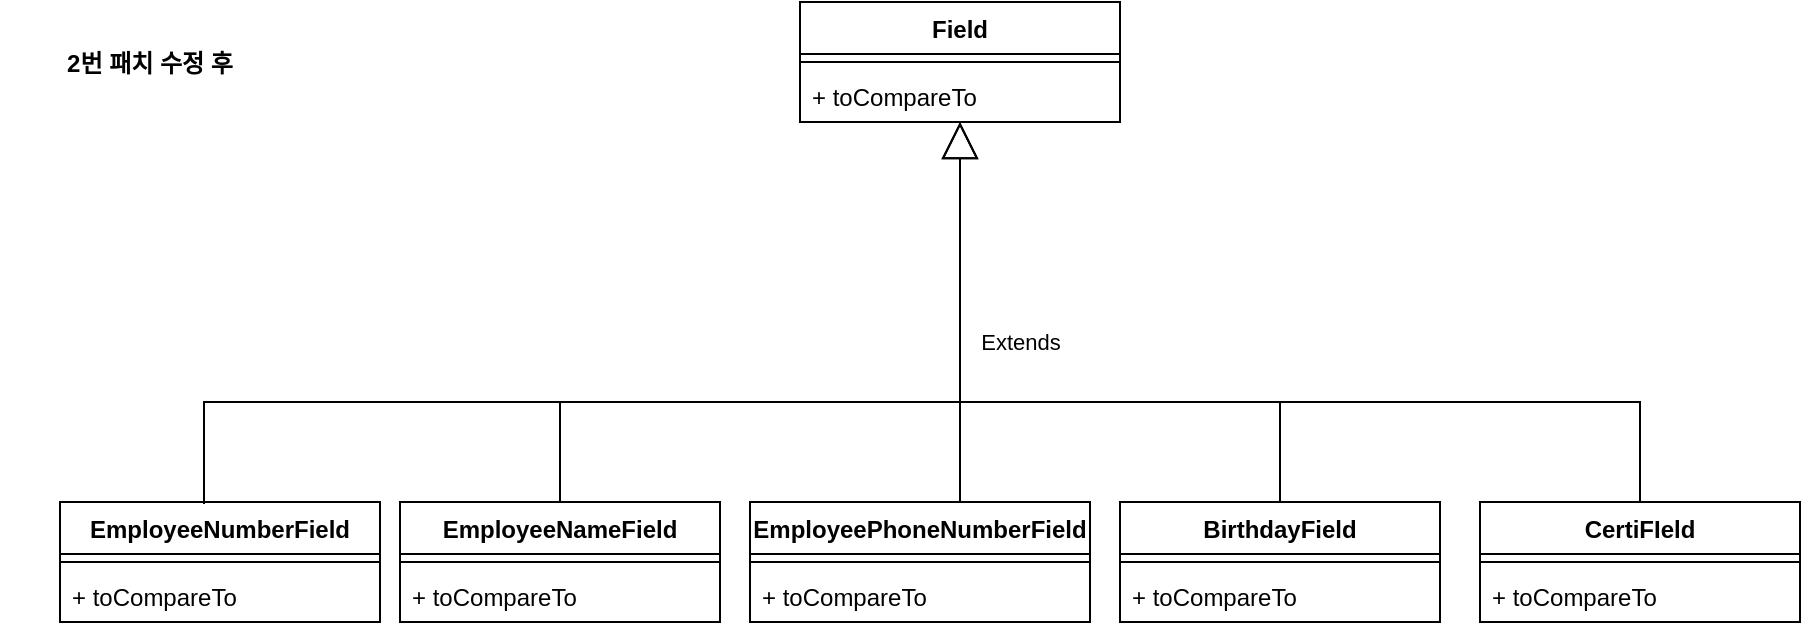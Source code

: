 <mxfile version="15.9.4" pages="2"><diagram id="ZdtIqIvdhVLSp8q3Bwn2" name="2번 패치"><mxGraphModel dx="1038" dy="2869" grid="1" gridSize="10" guides="1" tooltips="1" connect="1" arrows="1" fold="1" page="1" pageScale="1" pageWidth="827" pageHeight="1169" math="0" shadow="0"><root><mxCell id="0"/><mxCell id="1" parent="0"/><mxCell id="rqwiCNhb8XetduJ8vXd9-1" value="Field" style="swimlane;fontStyle=1;align=center;verticalAlign=top;childLayout=stackLayout;horizontal=1;startSize=26;horizontalStack=0;resizeParent=1;resizeParentMax=0;resizeLast=0;collapsible=1;marginBottom=0;" vertex="1" parent="1"><mxGeometry x="450" y="-1470" width="160" height="60" as="geometry"/></mxCell><mxCell id="rqwiCNhb8XetduJ8vXd9-2" value="" style="line;strokeWidth=1;fillColor=none;align=left;verticalAlign=middle;spacingTop=-1;spacingLeft=3;spacingRight=3;rotatable=0;labelPosition=right;points=[];portConstraint=eastwest;" vertex="1" parent="rqwiCNhb8XetduJ8vXd9-1"><mxGeometry y="26" width="160" height="8" as="geometry"/></mxCell><mxCell id="rqwiCNhb8XetduJ8vXd9-3" value="+ toCompareTo" style="text;strokeColor=none;fillColor=none;align=left;verticalAlign=top;spacingLeft=4;spacingRight=4;overflow=hidden;rotatable=0;points=[[0,0.5],[1,0.5]];portConstraint=eastwest;" vertex="1" parent="rqwiCNhb8XetduJ8vXd9-1"><mxGeometry y="34" width="160" height="26" as="geometry"/></mxCell><mxCell id="rqwiCNhb8XetduJ8vXd9-4" value="EmployeeNumberField" style="swimlane;fontStyle=1;align=center;verticalAlign=top;childLayout=stackLayout;horizontal=1;startSize=26;horizontalStack=0;resizeParent=1;resizeParentMax=0;resizeLast=0;collapsible=1;marginBottom=0;" vertex="1" parent="1"><mxGeometry x="80" y="-1220" width="160" height="60" as="geometry"/></mxCell><mxCell id="rqwiCNhb8XetduJ8vXd9-5" value="" style="line;strokeWidth=1;fillColor=none;align=left;verticalAlign=middle;spacingTop=-1;spacingLeft=3;spacingRight=3;rotatable=0;labelPosition=right;points=[];portConstraint=eastwest;" vertex="1" parent="rqwiCNhb8XetduJ8vXd9-4"><mxGeometry y="26" width="160" height="8" as="geometry"/></mxCell><mxCell id="rqwiCNhb8XetduJ8vXd9-6" value="+ toCompareTo" style="text;strokeColor=none;fillColor=none;align=left;verticalAlign=top;spacingLeft=4;spacingRight=4;overflow=hidden;rotatable=0;points=[[0,0.5],[1,0.5]];portConstraint=eastwest;" vertex="1" parent="rqwiCNhb8XetduJ8vXd9-4"><mxGeometry y="34" width="160" height="26" as="geometry"/></mxCell><mxCell id="ZArCzAu0Usu-uMs1fks7-20" style="edgeStyle=orthogonalEdgeStyle;rounded=0;orthogonalLoop=1;jettySize=auto;html=1;exitX=0.5;exitY=0;exitDx=0;exitDy=0;endArrow=none;endFill=0;strokeColor=default;" edge="1" parent="1" source="rqwiCNhb8XetduJ8vXd9-7"><mxGeometry relative="1" as="geometry"><mxPoint x="330" y="-1270" as="targetPoint"/></mxGeometry></mxCell><mxCell id="rqwiCNhb8XetduJ8vXd9-7" value="EmployeeNameField" style="swimlane;fontStyle=1;align=center;verticalAlign=top;childLayout=stackLayout;horizontal=1;startSize=26;horizontalStack=0;resizeParent=1;resizeParentMax=0;resizeLast=0;collapsible=1;marginBottom=0;" vertex="1" parent="1"><mxGeometry x="250" y="-1220" width="160" height="60" as="geometry"/></mxCell><mxCell id="rqwiCNhb8XetduJ8vXd9-8" value="" style="line;strokeWidth=1;fillColor=none;align=left;verticalAlign=middle;spacingTop=-1;spacingLeft=3;spacingRight=3;rotatable=0;labelPosition=right;points=[];portConstraint=eastwest;" vertex="1" parent="rqwiCNhb8XetduJ8vXd9-7"><mxGeometry y="26" width="160" height="8" as="geometry"/></mxCell><mxCell id="rqwiCNhb8XetduJ8vXd9-9" value="+ toCompareTo" style="text;strokeColor=none;fillColor=none;align=left;verticalAlign=top;spacingLeft=4;spacingRight=4;overflow=hidden;rotatable=0;points=[[0,0.5],[1,0.5]];portConstraint=eastwest;" vertex="1" parent="rqwiCNhb8XetduJ8vXd9-7"><mxGeometry y="34" width="160" height="26" as="geometry"/></mxCell><mxCell id="rqwiCNhb8XetduJ8vXd9-12" value="2번 패치 수정 후" style="text;html=1;strokeColor=none;fillColor=none;align=center;verticalAlign=middle;whiteSpace=wrap;rounded=0;fontStyle=1" vertex="1" parent="1"><mxGeometry x="50" y="-1449" width="150" height="20" as="geometry"/></mxCell><mxCell id="ZArCzAu0Usu-uMs1fks7-1" value="EmployeePhoneNumberField" style="swimlane;fontStyle=1;align=center;verticalAlign=top;childLayout=stackLayout;horizontal=1;startSize=26;horizontalStack=0;resizeParent=1;resizeParentMax=0;resizeLast=0;collapsible=1;marginBottom=0;" vertex="1" parent="1"><mxGeometry x="425" y="-1220" width="170" height="60" as="geometry"/></mxCell><mxCell id="ZArCzAu0Usu-uMs1fks7-2" value="" style="line;strokeWidth=1;fillColor=none;align=left;verticalAlign=middle;spacingTop=-1;spacingLeft=3;spacingRight=3;rotatable=0;labelPosition=right;points=[];portConstraint=eastwest;" vertex="1" parent="ZArCzAu0Usu-uMs1fks7-1"><mxGeometry y="26" width="170" height="8" as="geometry"/></mxCell><mxCell id="ZArCzAu0Usu-uMs1fks7-3" value="+ toCompareTo" style="text;strokeColor=none;fillColor=none;align=left;verticalAlign=top;spacingLeft=4;spacingRight=4;overflow=hidden;rotatable=0;points=[[0,0.5],[1,0.5]];portConstraint=eastwest;" vertex="1" parent="ZArCzAu0Usu-uMs1fks7-1"><mxGeometry y="34" width="170" height="26" as="geometry"/></mxCell><mxCell id="ZArCzAu0Usu-uMs1fks7-21" style="edgeStyle=orthogonalEdgeStyle;rounded=0;orthogonalLoop=1;jettySize=auto;html=1;exitX=0.5;exitY=0;exitDx=0;exitDy=0;endArrow=none;endFill=0;strokeColor=default;" edge="1" parent="1" source="ZArCzAu0Usu-uMs1fks7-4"><mxGeometry relative="1" as="geometry"><mxPoint x="690" y="-1270" as="targetPoint"/></mxGeometry></mxCell><mxCell id="ZArCzAu0Usu-uMs1fks7-4" value="BirthdayField" style="swimlane;fontStyle=1;align=center;verticalAlign=top;childLayout=stackLayout;horizontal=1;startSize=26;horizontalStack=0;resizeParent=1;resizeParentMax=0;resizeLast=0;collapsible=1;marginBottom=0;" vertex="1" parent="1"><mxGeometry x="610" y="-1220" width="160" height="60" as="geometry"/></mxCell><mxCell id="ZArCzAu0Usu-uMs1fks7-5" value="" style="line;strokeWidth=1;fillColor=none;align=left;verticalAlign=middle;spacingTop=-1;spacingLeft=3;spacingRight=3;rotatable=0;labelPosition=right;points=[];portConstraint=eastwest;" vertex="1" parent="ZArCzAu0Usu-uMs1fks7-4"><mxGeometry y="26" width="160" height="8" as="geometry"/></mxCell><mxCell id="ZArCzAu0Usu-uMs1fks7-6" value="+ toCompareTo" style="text;strokeColor=none;fillColor=none;align=left;verticalAlign=top;spacingLeft=4;spacingRight=4;overflow=hidden;rotatable=0;points=[[0,0.5],[1,0.5]];portConstraint=eastwest;" vertex="1" parent="ZArCzAu0Usu-uMs1fks7-4"><mxGeometry y="34" width="160" height="26" as="geometry"/></mxCell><mxCell id="ZArCzAu0Usu-uMs1fks7-7" value="CertiFIeld" style="swimlane;fontStyle=1;align=center;verticalAlign=top;childLayout=stackLayout;horizontal=1;startSize=26;horizontalStack=0;resizeParent=1;resizeParentMax=0;resizeLast=0;collapsible=1;marginBottom=0;" vertex="1" parent="1"><mxGeometry x="790" y="-1220" width="160" height="60" as="geometry"/></mxCell><mxCell id="ZArCzAu0Usu-uMs1fks7-8" value="" style="line;strokeWidth=1;fillColor=none;align=left;verticalAlign=middle;spacingTop=-1;spacingLeft=3;spacingRight=3;rotatable=0;labelPosition=right;points=[];portConstraint=eastwest;" vertex="1" parent="ZArCzAu0Usu-uMs1fks7-7"><mxGeometry y="26" width="160" height="8" as="geometry"/></mxCell><mxCell id="ZArCzAu0Usu-uMs1fks7-9" value="+ toCompareTo" style="text;strokeColor=none;fillColor=none;align=left;verticalAlign=top;spacingLeft=4;spacingRight=4;overflow=hidden;rotatable=0;points=[[0,0.5],[1,0.5]];portConstraint=eastwest;" vertex="1" parent="ZArCzAu0Usu-uMs1fks7-7"><mxGeometry y="34" width="160" height="26" as="geometry"/></mxCell><mxCell id="ZArCzAu0Usu-uMs1fks7-15" value="" style="endArrow=block;endSize=16;endFill=0;html=1;rounded=0;exitX=0.45;exitY=0.017;exitDx=0;exitDy=0;exitPerimeter=0;" edge="1" parent="1" source="rqwiCNhb8XetduJ8vXd9-4" target="rqwiCNhb8XetduJ8vXd9-3"><mxGeometry width="160" relative="1" as="geometry"><mxPoint x="152" y="-1218.98" as="sourcePoint"/><mxPoint x="499.412" y="-1410" as="targetPoint"/><Array as="points"><mxPoint x="152" y="-1270"/><mxPoint x="530" y="-1270"/></Array></mxGeometry></mxCell><mxCell id="ZArCzAu0Usu-uMs1fks7-17" value="Extends" style="endArrow=block;endSize=16;endFill=0;html=1;rounded=0;exitX=0.5;exitY=0;exitDx=0;exitDy=0;" edge="1" parent="1" source="ZArCzAu0Usu-uMs1fks7-7"><mxGeometry x="0.585" y="-30" width="160" relative="1" as="geometry"><mxPoint x="740" y="-1090" as="sourcePoint"/><mxPoint x="530" y="-1410" as="targetPoint"/><Array as="points"><mxPoint x="870" y="-1270"/><mxPoint x="750" y="-1270"/><mxPoint x="650" y="-1270"/><mxPoint x="530" y="-1270"/></Array><mxPoint as="offset"/></mxGeometry></mxCell><mxCell id="ZArCzAu0Usu-uMs1fks7-19" value="" style="endArrow=none;endFill=0;html=1;rounded=0;strokeColor=default;" edge="1" parent="1"><mxGeometry width="160" relative="1" as="geometry"><mxPoint x="530" y="-1220" as="sourcePoint"/><mxPoint x="530" y="-1270" as="targetPoint"/></mxGeometry></mxCell></root></mxGraphModel></diagram><diagram id="f87oViE0yufoYp7nxqEJ" name="3번패치"><mxGraphModel dx="1038" dy="531" grid="1" gridSize="10" guides="1" tooltips="1" connect="1" arrows="1" fold="1" page="1" pageScale="1" pageWidth="827" pageHeight="1169" math="0" shadow="0"><root><mxCell id="E_rJ24FbVRr8QcYXf0t0-0"/><mxCell id="E_rJ24FbVRr8QcYXf0t0-1" parent="E_rJ24FbVRr8QcYXf0t0-0"/><mxCell id="lw7P18pl9YlPXnITE644-0" value="ModifyCommand" style="swimlane;fontStyle=1;align=center;verticalAlign=top;childLayout=stackLayout;horizontal=1;startSize=26;horizontalStack=0;resizeParent=1;resizeParentMax=0;resizeLast=0;collapsible=1;marginBottom=0;" vertex="1" parent="E_rJ24FbVRr8QcYXf0t0-1"><mxGeometry x="190" y="120" width="160" height="60" as="geometry"/></mxCell><mxCell id="lw7P18pl9YlPXnITE644-1" value="" style="line;strokeWidth=1;fillColor=none;align=left;verticalAlign=middle;spacingTop=-1;spacingLeft=3;spacingRight=3;rotatable=0;labelPosition=right;points=[];portConstraint=eastwest;" vertex="1" parent="lw7P18pl9YlPXnITE644-0"><mxGeometry y="26" width="160" height="8" as="geometry"/></mxCell><mxCell id="lw7P18pl9YlPXnITE644-2" value="+ execute" style="text;strokeColor=none;fillColor=none;align=left;verticalAlign=top;spacingLeft=4;spacingRight=4;overflow=hidden;rotatable=0;points=[[0,0.5],[1,0.5]];portConstraint=eastwest;" vertex="1" parent="lw7P18pl9YlPXnITE644-0"><mxGeometry y="34" width="160" height="26" as="geometry"/></mxCell><mxCell id="lw7P18pl9YlPXnITE644-3" value="Search Command" style="swimlane;fontStyle=1;align=center;verticalAlign=top;childLayout=stackLayout;horizontal=1;startSize=26;horizontalStack=0;resizeParent=1;resizeParentMax=0;resizeLast=0;collapsible=1;marginBottom=0;" vertex="1" parent="E_rJ24FbVRr8QcYXf0t0-1"><mxGeometry x="380" y="120" width="160" height="60" as="geometry"/></mxCell><mxCell id="lw7P18pl9YlPXnITE644-4" value="" style="line;strokeWidth=1;fillColor=none;align=left;verticalAlign=middle;spacingTop=-1;spacingLeft=3;spacingRight=3;rotatable=0;labelPosition=right;points=[];portConstraint=eastwest;" vertex="1" parent="lw7P18pl9YlPXnITE644-3"><mxGeometry y="26" width="160" height="8" as="geometry"/></mxCell><mxCell id="lw7P18pl9YlPXnITE644-5" value="+ execute" style="text;strokeColor=none;fillColor=none;align=left;verticalAlign=top;spacingLeft=4;spacingRight=4;overflow=hidden;rotatable=0;points=[[0,0.5],[1,0.5]];portConstraint=eastwest;" vertex="1" parent="lw7P18pl9YlPXnITE644-3"><mxGeometry y="34" width="160" height="26" as="geometry"/></mxCell><mxCell id="lw7P18pl9YlPXnITE644-6" value="DeleteCommand" style="swimlane;fontStyle=1;align=center;verticalAlign=top;childLayout=stackLayout;horizontal=1;startSize=26;horizontalStack=0;resizeParent=1;resizeParentMax=0;resizeLast=0;collapsible=1;marginBottom=0;" vertex="1" parent="E_rJ24FbVRr8QcYXf0t0-1"><mxGeometry x="560" y="120" width="160" height="60" as="geometry"/></mxCell><mxCell id="lw7P18pl9YlPXnITE644-7" value="" style="line;strokeWidth=1;fillColor=none;align=left;verticalAlign=middle;spacingTop=-1;spacingLeft=3;spacingRight=3;rotatable=0;labelPosition=right;points=[];portConstraint=eastwest;" vertex="1" parent="lw7P18pl9YlPXnITE644-6"><mxGeometry y="26" width="160" height="8" as="geometry"/></mxCell><mxCell id="lw7P18pl9YlPXnITE644-8" value="+ execute" style="text;strokeColor=none;fillColor=none;align=left;verticalAlign=top;spacingLeft=4;spacingRight=4;overflow=hidden;rotatable=0;points=[[0,0.5],[1,0.5]];portConstraint=eastwest;" vertex="1" parent="lw7P18pl9YlPXnITE644-6"><mxGeometry y="34" width="160" height="26" as="geometry"/></mxCell><mxCell id="lw7P18pl9YlPXnITE644-9" value="execute{&lt;br&gt;&amp;nbsp; &amp;nbsp; searchAndOr&lt;br&gt;&amp;nbsp; &amp;nbsp; modify&lt;br&gt;}" style="rounded=0;whiteSpace=wrap;html=1;fillColor=#fff2cc;strokeColor=#d6b656;align=left;" vertex="1" parent="E_rJ24FbVRr8QcYXf0t0-1"><mxGeometry x="190" y="180" width="120" height="80" as="geometry"/></mxCell><mxCell id="lw7P18pl9YlPXnITE644-10" value="ModifyCommand" style="swimlane;fontStyle=1;align=center;verticalAlign=top;childLayout=stackLayout;horizontal=1;startSize=26;horizontalStack=0;resizeParent=1;resizeParentMax=0;resizeLast=0;collapsible=1;marginBottom=0;" vertex="1" parent="E_rJ24FbVRr8QcYXf0t0-1"><mxGeometry x="195" y="390" width="160" height="60" as="geometry"/></mxCell><mxCell id="lw7P18pl9YlPXnITE644-11" value="" style="line;strokeWidth=1;fillColor=none;align=left;verticalAlign=middle;spacingTop=-1;spacingLeft=3;spacingRight=3;rotatable=0;labelPosition=right;points=[];portConstraint=eastwest;" vertex="1" parent="lw7P18pl9YlPXnITE644-10"><mxGeometry y="26" width="160" height="8" as="geometry"/></mxCell><mxCell id="lw7P18pl9YlPXnITE644-12" value="+ execute" style="text;strokeColor=none;fillColor=none;align=left;verticalAlign=top;spacingLeft=4;spacingRight=4;overflow=hidden;rotatable=0;points=[[0,0.5],[1,0.5]];portConstraint=eastwest;" vertex="1" parent="lw7P18pl9YlPXnITE644-10"><mxGeometry y="34" width="160" height="26" as="geometry"/></mxCell><mxCell id="lw7P18pl9YlPXnITE644-13" value="Search Command" style="swimlane;fontStyle=1;align=center;verticalAlign=top;childLayout=stackLayout;horizontal=1;startSize=26;horizontalStack=0;resizeParent=1;resizeParentMax=0;resizeLast=0;collapsible=1;marginBottom=0;" vertex="1" parent="E_rJ24FbVRr8QcYXf0t0-1"><mxGeometry x="385" y="390" width="160" height="60" as="geometry"/></mxCell><mxCell id="lw7P18pl9YlPXnITE644-14" value="" style="line;strokeWidth=1;fillColor=none;align=left;verticalAlign=middle;spacingTop=-1;spacingLeft=3;spacingRight=3;rotatable=0;labelPosition=right;points=[];portConstraint=eastwest;" vertex="1" parent="lw7P18pl9YlPXnITE644-13"><mxGeometry y="26" width="160" height="8" as="geometry"/></mxCell><mxCell id="lw7P18pl9YlPXnITE644-15" value="+ execute" style="text;strokeColor=none;fillColor=none;align=left;verticalAlign=top;spacingLeft=4;spacingRight=4;overflow=hidden;rotatable=0;points=[[0,0.5],[1,0.5]];portConstraint=eastwest;" vertex="1" parent="lw7P18pl9YlPXnITE644-13"><mxGeometry y="34" width="160" height="26" as="geometry"/></mxCell><mxCell id="lw7P18pl9YlPXnITE644-16" value="DeleteCommand" style="swimlane;fontStyle=1;align=center;verticalAlign=top;childLayout=stackLayout;horizontal=1;startSize=26;horizontalStack=0;resizeParent=1;resizeParentMax=0;resizeLast=0;collapsible=1;marginBottom=0;" vertex="1" parent="E_rJ24FbVRr8QcYXf0t0-1"><mxGeometry x="565" y="390" width="160" height="60" as="geometry"/></mxCell><mxCell id="lw7P18pl9YlPXnITE644-17" value="" style="line;strokeWidth=1;fillColor=none;align=left;verticalAlign=middle;spacingTop=-1;spacingLeft=3;spacingRight=3;rotatable=0;labelPosition=right;points=[];portConstraint=eastwest;" vertex="1" parent="lw7P18pl9YlPXnITE644-16"><mxGeometry y="26" width="160" height="8" as="geometry"/></mxCell><mxCell id="lw7P18pl9YlPXnITE644-18" value="+ execute" style="text;strokeColor=none;fillColor=none;align=left;verticalAlign=top;spacingLeft=4;spacingRight=4;overflow=hidden;rotatable=0;points=[[0,0.5],[1,0.5]];portConstraint=eastwest;" vertex="1" parent="lw7P18pl9YlPXnITE644-16"><mxGeometry y="34" width="160" height="26" as="geometry"/></mxCell><mxCell id="lw7P18pl9YlPXnITE644-19" value="SearchHelper" style="swimlane;fontStyle=1;align=center;verticalAlign=top;childLayout=stackLayout;horizontal=1;startSize=26;horizontalStack=0;resizeParent=1;resizeParentMax=0;resizeLast=0;collapsible=1;marginBottom=0;" vertex="1" parent="E_rJ24FbVRr8QcYXf0t0-1"><mxGeometry x="388" y="580" width="160" height="60" as="geometry"/></mxCell><mxCell id="lw7P18pl9YlPXnITE644-20" value="" style="line;strokeWidth=1;fillColor=none;align=left;verticalAlign=middle;spacingTop=-1;spacingLeft=3;spacingRight=3;rotatable=0;labelPosition=right;points=[];portConstraint=eastwest;" vertex="1" parent="lw7P18pl9YlPXnITE644-19"><mxGeometry y="26" width="160" height="8" as="geometry"/></mxCell><mxCell id="lw7P18pl9YlPXnITE644-21" value="+ search" style="text;strokeColor=none;fillColor=none;align=left;verticalAlign=top;spacingLeft=4;spacingRight=4;overflow=hidden;rotatable=0;points=[[0,0.5],[1,0.5]];portConstraint=eastwest;" vertex="1" parent="lw7P18pl9YlPXnITE644-19"><mxGeometry y="34" width="160" height="26" as="geometry"/></mxCell><mxCell id="lw7P18pl9YlPXnITE644-22" value="execute{&lt;br&gt;&amp;nbsp; &amp;nbsp; searchAndOr&lt;br&gt;}" style="rounded=0;whiteSpace=wrap;html=1;fillColor=#fff2cc;strokeColor=#d6b656;align=left;" vertex="1" parent="E_rJ24FbVRr8QcYXf0t0-1"><mxGeometry x="380" y="180" width="120" height="80" as="geometry"/></mxCell><mxCell id="lw7P18pl9YlPXnITE644-23" value="execute{&lt;br&gt;&amp;nbsp; &amp;nbsp; searchAndOr&lt;br&gt;&amp;nbsp; &amp;nbsp; delete&lt;br&gt;}" style="rounded=0;whiteSpace=wrap;html=1;fillColor=#fff2cc;strokeColor=#d6b656;align=left;" vertex="1" parent="E_rJ24FbVRr8QcYXf0t0-1"><mxGeometry x="560" y="180" width="120" height="80" as="geometry"/></mxCell><mxCell id="lw7P18pl9YlPXnITE644-24" value="Use" style="endArrow=open;endSize=12;dashed=1;html=1;rounded=0;exitX=0.469;exitY=1.008;exitDx=0;exitDy=0;exitPerimeter=0;entryX=0.5;entryY=0;entryDx=0;entryDy=0;" edge="1" parent="E_rJ24FbVRr8QcYXf0t0-1" target="lw7P18pl9YlPXnITE644-19"><mxGeometry width="160" relative="1" as="geometry"><mxPoint x="266.04" y="450.208" as="sourcePoint"/><mxPoint x="390" y="530" as="targetPoint"/></mxGeometry></mxCell><mxCell id="lw7P18pl9YlPXnITE644-25" value="Use" style="endArrow=open;endSize=12;dashed=1;html=1;rounded=0;exitX=0.511;exitY=1.1;exitDx=0;exitDy=0;exitPerimeter=0;entryX=0.5;entryY=0;entryDx=0;entryDy=0;" edge="1" parent="E_rJ24FbVRr8QcYXf0t0-1" source="lw7P18pl9YlPXnITE644-15" target="lw7P18pl9YlPXnITE644-19"><mxGeometry width="160" relative="1" as="geometry"><mxPoint x="350" y="500" as="sourcePoint"/><mxPoint x="510" y="500" as="targetPoint"/></mxGeometry></mxCell><mxCell id="lw7P18pl9YlPXnITE644-26" value="Use" style="endArrow=open;endSize=12;dashed=1;html=1;rounded=0;exitX=0.476;exitY=1.131;exitDx=0;exitDy=0;exitPerimeter=0;" edge="1" parent="E_rJ24FbVRr8QcYXf0t0-1" source="lw7P18pl9YlPXnITE644-18"><mxGeometry width="160" relative="1" as="geometry"><mxPoint x="350" y="500" as="sourcePoint"/><mxPoint x="470" y="580" as="targetPoint"/></mxGeometry></mxCell><mxCell id="_2xSvQJfcLpqsZRLPyHt-0" value="3번 패치 수정 후" style="text;html=1;strokeColor=none;fillColor=none;align=center;verticalAlign=middle;whiteSpace=wrap;rounded=0;fontStyle=1" vertex="1" parent="E_rJ24FbVRr8QcYXf0t0-1"><mxGeometry x="10" y="350" width="150" height="20" as="geometry"/></mxCell><mxCell id="_2xSvQJfcLpqsZRLPyHt-1" value="3번 패치 수정 전" style="text;html=1;strokeColor=none;fillColor=none;align=center;verticalAlign=middle;whiteSpace=wrap;rounded=0;fontStyle=1" vertex="1" parent="E_rJ24FbVRr8QcYXf0t0-1"><mxGeometry x="10" y="50" width="150" height="20" as="geometry"/></mxCell></root></mxGraphModel></diagram></mxfile>